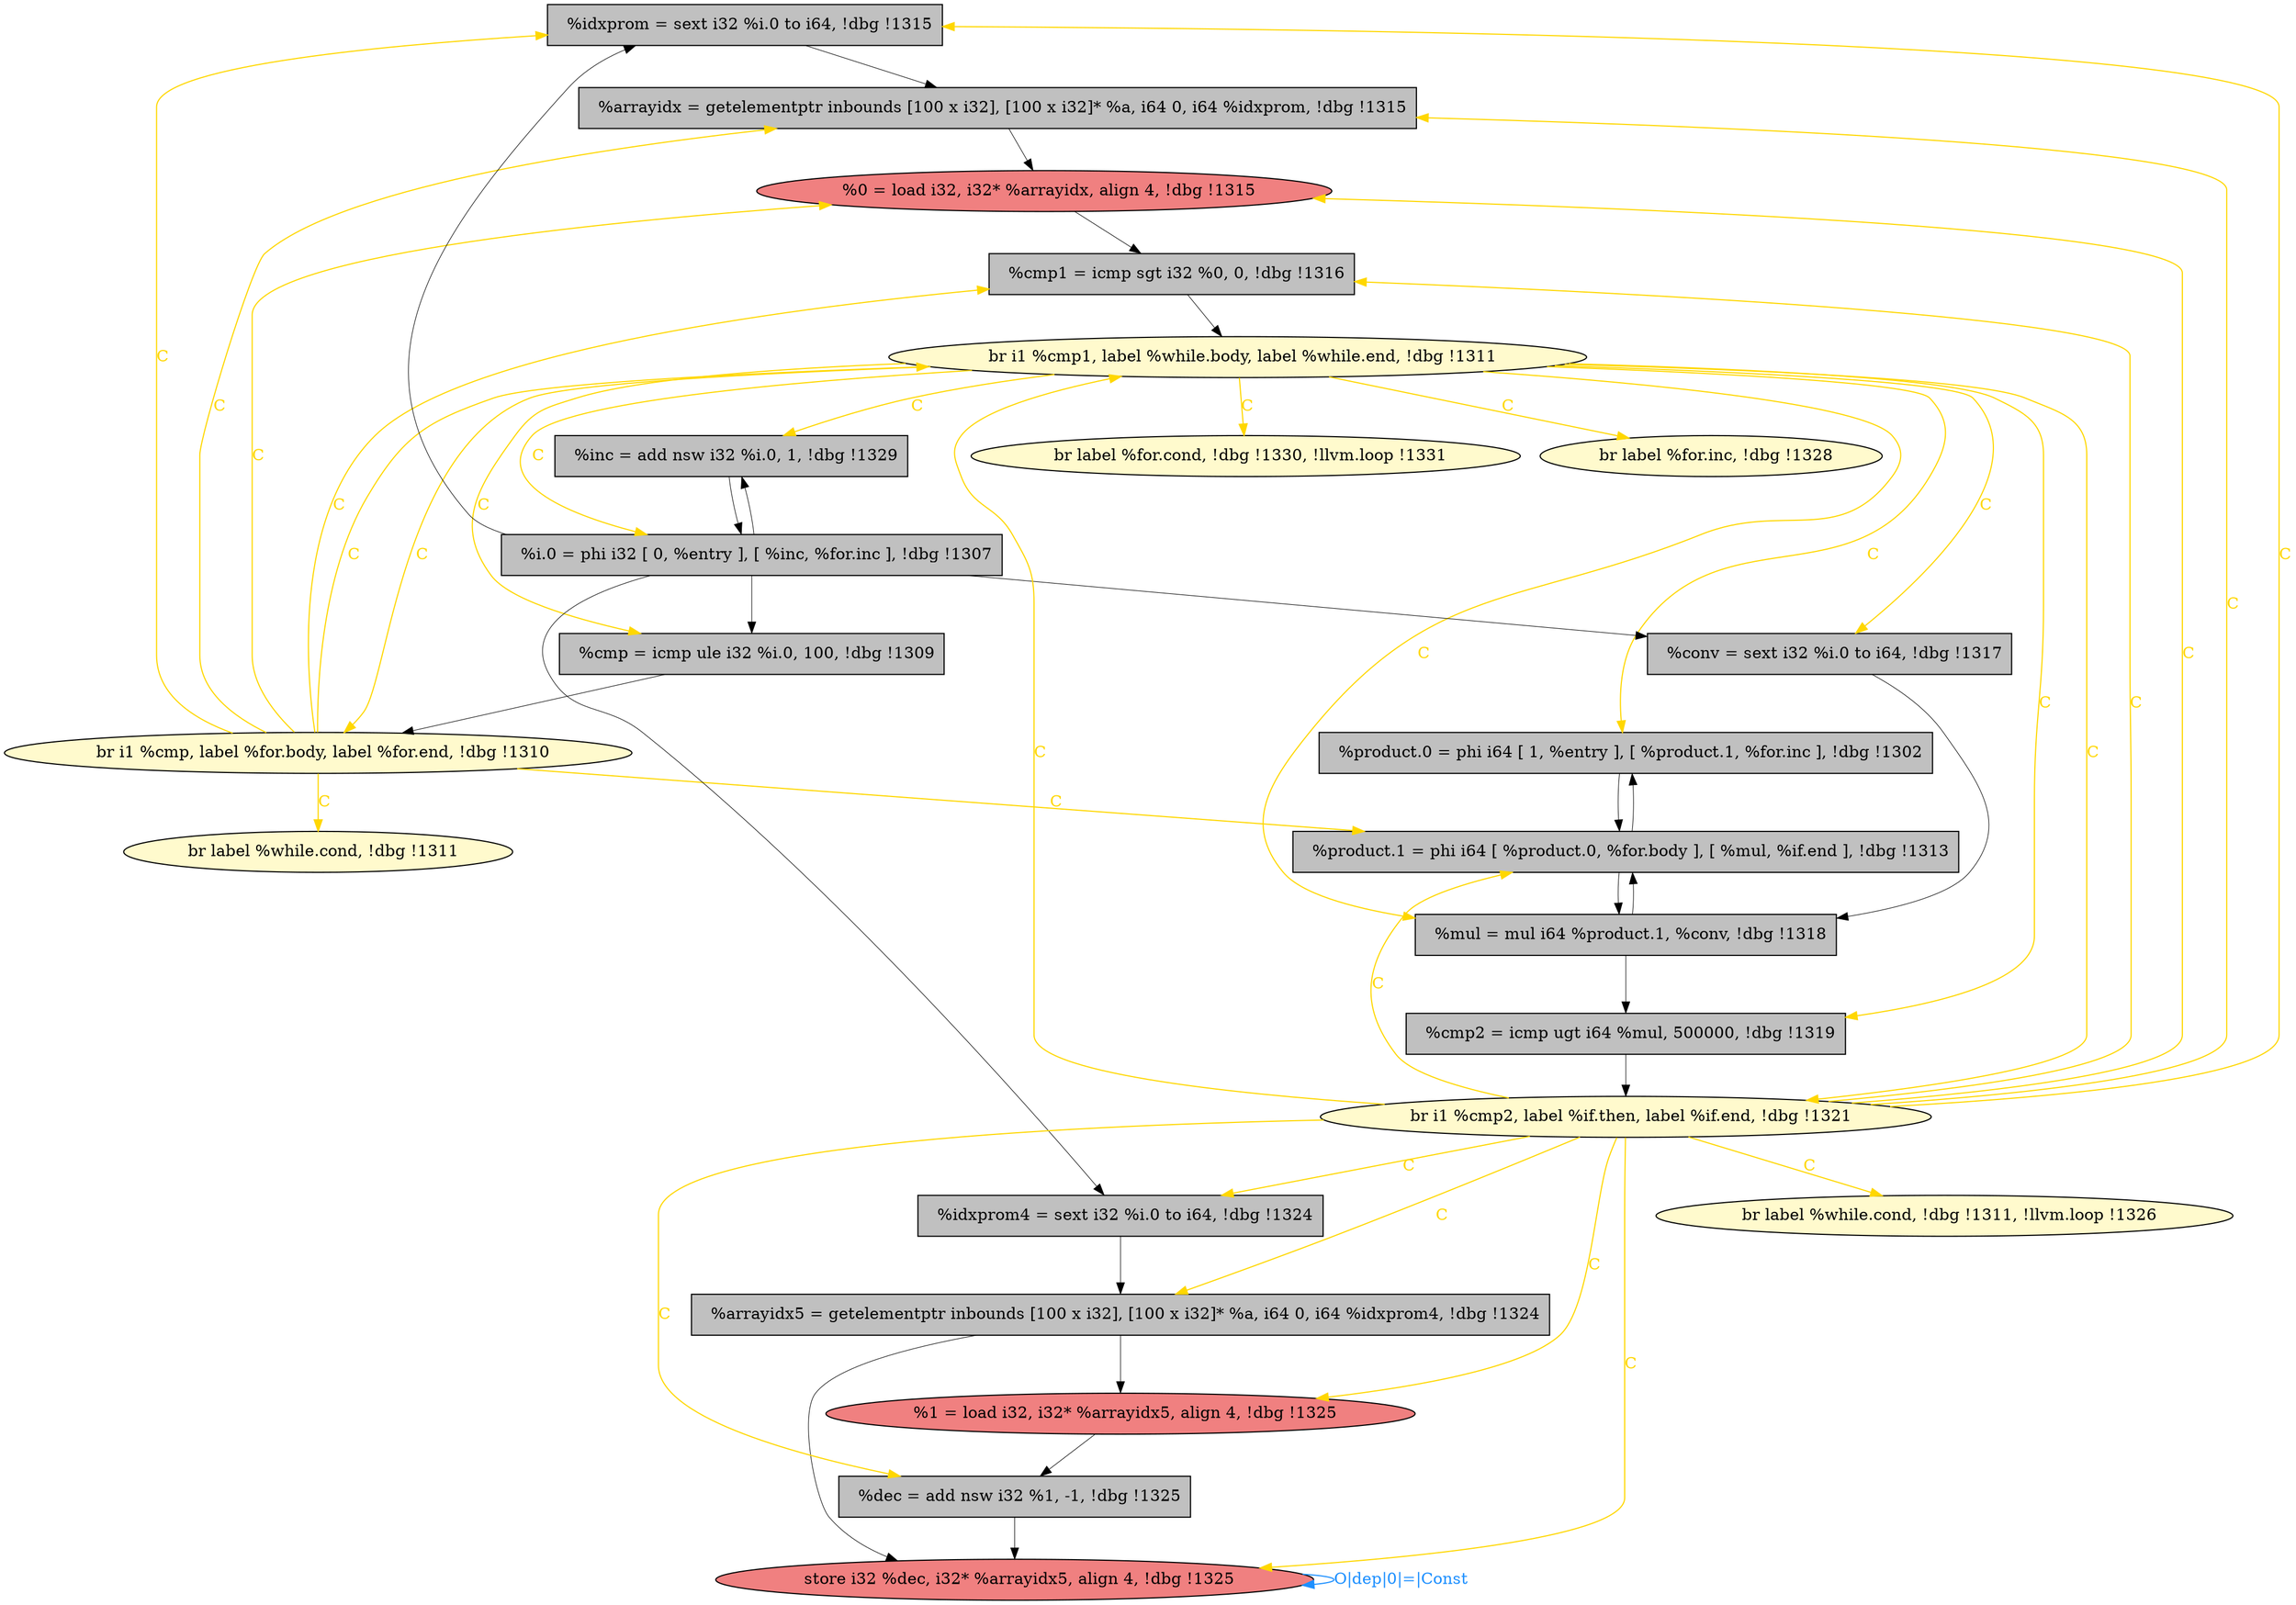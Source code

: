 
digraph G {


node250 [fillcolor=grey,label="  %idxprom = sext i32 %i.0 to i64, !dbg !1315",shape=rectangle,style=filled ]
node249 [fillcolor=grey,label="  %product.0 = phi i64 [ 1, %entry ], [ %product.1, %for.inc ], !dbg !1302",shape=rectangle,style=filled ]
node247 [fillcolor=lemonchiffon,label="  br i1 %cmp, label %for.body, label %for.end, !dbg !1310",shape=ellipse,style=filled ]
node245 [fillcolor=grey,label="  %product.1 = phi i64 [ %product.0, %for.body ], [ %mul, %if.end ], !dbg !1313",shape=rectangle,style=filled ]
node243 [fillcolor=lightcoral,label="  store i32 %dec, i32* %arrayidx5, align 4, !dbg !1325",shape=ellipse,style=filled ]
node230 [fillcolor=grey,label="  %conv = sext i32 %i.0 to i64, !dbg !1317",shape=rectangle,style=filled ]
node229 [fillcolor=grey,label="  %cmp = icmp ule i32 %i.0, 100, !dbg !1309",shape=rectangle,style=filled ]
node244 [fillcolor=grey,label="  %arrayidx = getelementptr inbounds [100 x i32], [100 x i32]* %a, i64 0, i64 %idxprom, !dbg !1315",shape=rectangle,style=filled ]
node238 [fillcolor=lightcoral,label="  %0 = load i32, i32* %arrayidx, align 4, !dbg !1315",shape=ellipse,style=filled ]
node232 [fillcolor=lemonchiffon,label="  br label %while.cond, !dbg !1311",shape=ellipse,style=filled ]
node231 [fillcolor=grey,label="  %inc = add nsw i32 %i.0, 1, !dbg !1329",shape=rectangle,style=filled ]
node227 [fillcolor=lemonchiffon,label="  br label %for.cond, !dbg !1330, !llvm.loop !1331",shape=ellipse,style=filled ]
node246 [fillcolor=lemonchiffon,label="  br i1 %cmp1, label %while.body, label %while.end, !dbg !1311",shape=ellipse,style=filled ]
node233 [fillcolor=lemonchiffon,label="  br label %for.inc, !dbg !1328",shape=ellipse,style=filled ]
node248 [fillcolor=grey,label="  %i.0 = phi i32 [ 0, %entry ], [ %inc, %for.inc ], !dbg !1307",shape=rectangle,style=filled ]
node234 [fillcolor=grey,label="  %arrayidx5 = getelementptr inbounds [100 x i32], [100 x i32]* %a, i64 0, i64 %idxprom4, !dbg !1324",shape=rectangle,style=filled ]
node239 [fillcolor=lemonchiffon,label="  br label %while.cond, !dbg !1311, !llvm.loop !1326",shape=ellipse,style=filled ]
node236 [fillcolor=grey,label="  %mul = mul i64 %product.1, %conv, !dbg !1318",shape=rectangle,style=filled ]
node235 [fillcolor=grey,label="  %idxprom4 = sext i32 %i.0 to i64, !dbg !1324",shape=rectangle,style=filled ]
node228 [fillcolor=grey,label="  %cmp1 = icmp sgt i32 %0, 0, !dbg !1316",shape=rectangle,style=filled ]
node237 [fillcolor=lemonchiffon,label="  br i1 %cmp2, label %if.then, label %if.end, !dbg !1321",shape=ellipse,style=filled ]
node240 [fillcolor=lightcoral,label="  %1 = load i32, i32* %arrayidx5, align 4, !dbg !1325",shape=ellipse,style=filled ]
node241 [fillcolor=grey,label="  %dec = add nsw i32 %1, -1, !dbg !1325",shape=rectangle,style=filled ]
node242 [fillcolor=grey,label="  %cmp2 = icmp ugt i64 %mul, 500000, !dbg !1319",shape=rectangle,style=filled ]

node237->node235 [style=solid,color=gold,label="C",penwidth=1.0,fontcolor=gold ]
node246->node229 [style=solid,color=gold,label="C",penwidth=1.0,fontcolor=gold ]
node246->node248 [style=solid,color=gold,label="C",penwidth=1.0,fontcolor=gold ]
node246->node233 [style=solid,color=gold,label="C",penwidth=1.0,fontcolor=gold ]
node246->node230 [style=solid,color=gold,label="C",penwidth=1.0,fontcolor=gold ]
node237->node234 [style=solid,color=gold,label="C",penwidth=1.0,fontcolor=gold ]
node248->node229 [style=solid,color=black,label="",penwidth=0.5,fontcolor=black ]
node248->node250 [style=solid,color=black,label="",penwidth=0.5,fontcolor=black ]
node240->node241 [style=solid,color=black,label="",penwidth=0.5,fontcolor=black ]
node246->node249 [style=solid,color=gold,label="C",penwidth=1.0,fontcolor=gold ]
node248->node235 [style=solid,color=black,label="",penwidth=0.5,fontcolor=black ]
node250->node244 [style=solid,color=black,label="",penwidth=0.5,fontcolor=black ]
node228->node246 [style=solid,color=black,label="",penwidth=0.5,fontcolor=black ]
node237->node228 [style=solid,color=gold,label="C",penwidth=1.0,fontcolor=gold ]
node246->node247 [style=solid,color=gold,label="C",penwidth=1.0,fontcolor=gold ]
node236->node242 [style=solid,color=black,label="",penwidth=0.5,fontcolor=black ]
node247->node245 [style=solid,color=gold,label="C",penwidth=1.0,fontcolor=gold ]
node237->node238 [style=solid,color=gold,label="C",penwidth=1.0,fontcolor=gold ]
node246->node231 [style=solid,color=gold,label="C",penwidth=1.0,fontcolor=gold ]
node237->node246 [style=solid,color=gold,label="C",penwidth=1.0,fontcolor=gold ]
node246->node227 [style=solid,color=gold,label="C",penwidth=1.0,fontcolor=gold ]
node238->node228 [style=solid,color=black,label="",penwidth=0.5,fontcolor=black ]
node247->node228 [style=solid,color=gold,label="C",penwidth=1.0,fontcolor=gold ]
node247->node244 [style=solid,color=gold,label="C",penwidth=1.0,fontcolor=gold ]
node237->node245 [style=solid,color=gold,label="C",penwidth=1.0,fontcolor=gold ]
node237->node241 [style=solid,color=gold,label="C",penwidth=1.0,fontcolor=gold ]
node248->node231 [style=solid,color=black,label="",penwidth=0.5,fontcolor=black ]
node241->node243 [style=solid,color=black,label="",penwidth=0.5,fontcolor=black ]
node246->node236 [style=solid,color=gold,label="C",penwidth=1.0,fontcolor=gold ]
node243->node243 [style=solid,color=dodgerblue,label="O|dep|0|=|Const",penwidth=1.0,fontcolor=dodgerblue ]
node246->node237 [style=solid,color=gold,label="C",penwidth=1.0,fontcolor=gold ]
node237->node244 [style=solid,color=gold,label="C",penwidth=1.0,fontcolor=gold ]
node237->node239 [style=solid,color=gold,label="C",penwidth=1.0,fontcolor=gold ]
node247->node232 [style=solid,color=gold,label="C",penwidth=1.0,fontcolor=gold ]
node236->node245 [style=solid,color=black,label="",penwidth=0.5,fontcolor=black ]
node234->node240 [style=solid,color=black,label="",penwidth=0.5,fontcolor=black ]
node242->node237 [style=solid,color=black,label="",penwidth=0.5,fontcolor=black ]
node249->node245 [style=solid,color=black,label="",penwidth=0.5,fontcolor=black ]
node237->node240 [style=solid,color=gold,label="C",penwidth=1.0,fontcolor=gold ]
node230->node236 [style=solid,color=black,label="",penwidth=0.5,fontcolor=black ]
node234->node243 [style=solid,color=black,label="",penwidth=0.5,fontcolor=black ]
node247->node238 [style=solid,color=gold,label="C",penwidth=1.0,fontcolor=gold ]
node237->node243 [style=solid,color=gold,label="C",penwidth=1.0,fontcolor=gold ]
node248->node230 [style=solid,color=black,label="",penwidth=0.5,fontcolor=black ]
node246->node242 [style=solid,color=gold,label="C",penwidth=1.0,fontcolor=gold ]
node235->node234 [style=solid,color=black,label="",penwidth=0.5,fontcolor=black ]
node245->node236 [style=solid,color=black,label="",penwidth=0.5,fontcolor=black ]
node247->node250 [style=solid,color=gold,label="C",penwidth=1.0,fontcolor=gold ]
node245->node249 [style=solid,color=black,label="",penwidth=0.5,fontcolor=black ]
node247->node246 [style=solid,color=gold,label="C",penwidth=1.0,fontcolor=gold ]
node229->node247 [style=solid,color=black,label="",penwidth=0.5,fontcolor=black ]
node237->node250 [style=solid,color=gold,label="C",penwidth=1.0,fontcolor=gold ]
node231->node248 [style=solid,color=black,label="",penwidth=0.5,fontcolor=black ]
node244->node238 [style=solid,color=black,label="",penwidth=0.5,fontcolor=black ]


}
